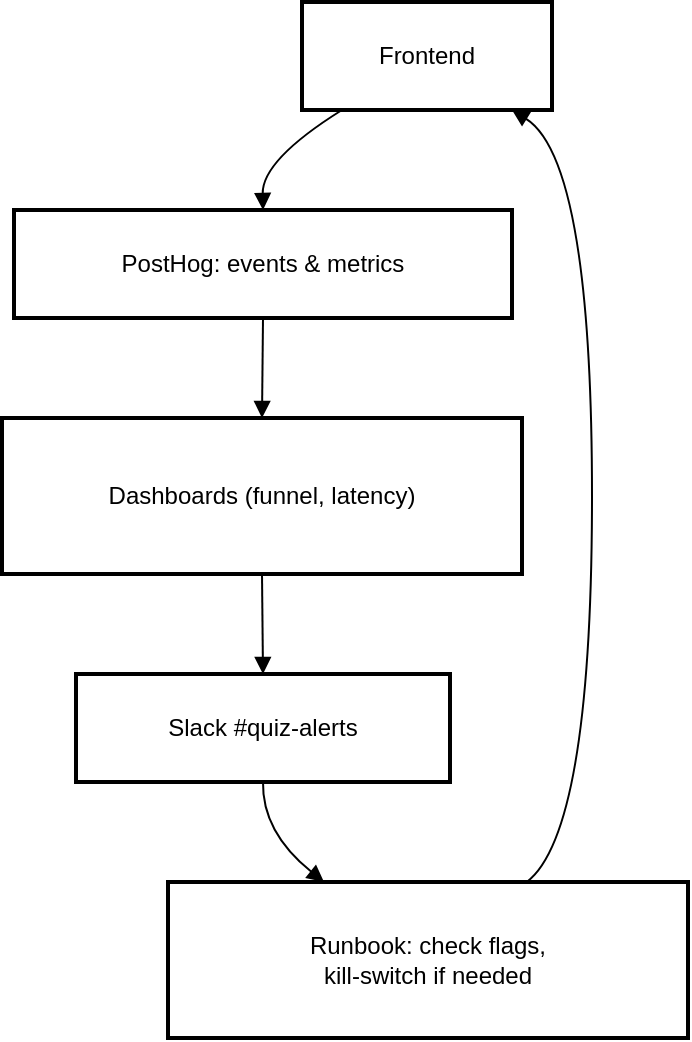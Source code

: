 <mxfile version="28.1.1">
  <diagram name="Page-1" id="XDPCsSQfRMQ0sJvshjU1">
    <mxGraphModel dx="1034" dy="666" grid="1" gridSize="10" guides="1" tooltips="1" connect="1" arrows="1" fold="1" page="1" pageScale="1" pageWidth="850" pageHeight="1100" math="0" shadow="0">
      <root>
        <mxCell id="0" />
        <mxCell id="1" parent="0" />
        <mxCell id="JsIupjtH0TNUoxmgYW-l-1" value="Frontend" style="whiteSpace=wrap;strokeWidth=2;" vertex="1" parent="1">
          <mxGeometry x="380" y="60" width="125" height="54" as="geometry" />
        </mxCell>
        <mxCell id="JsIupjtH0TNUoxmgYW-l-2" value="PostHog: events &amp; metrics" style="whiteSpace=wrap;strokeWidth=2;" vertex="1" parent="1">
          <mxGeometry x="236" y="164" width="249" height="54" as="geometry" />
        </mxCell>
        <mxCell id="JsIupjtH0TNUoxmgYW-l-3" value="Dashboards (funnel, latency)" style="whiteSpace=wrap;strokeWidth=2;" vertex="1" parent="1">
          <mxGeometry x="230" y="268" width="260" height="78" as="geometry" />
        </mxCell>
        <mxCell id="JsIupjtH0TNUoxmgYW-l-4" value="Slack #quiz-alerts" style="whiteSpace=wrap;strokeWidth=2;" vertex="1" parent="1">
          <mxGeometry x="267" y="396" width="187" height="54" as="geometry" />
        </mxCell>
        <mxCell id="JsIupjtH0TNUoxmgYW-l-5" value="Runbook: check flags,&#xa;kill-switch if needed" style="whiteSpace=wrap;strokeWidth=2;" vertex="1" parent="1">
          <mxGeometry x="313" y="500" width="260" height="78" as="geometry" />
        </mxCell>
        <mxCell id="JsIupjtH0TNUoxmgYW-l-6" value="" style="curved=1;startArrow=none;endArrow=block;exitX=0.16;exitY=1;entryX=0.5;entryY=0;rounded=0;" edge="1" parent="1" source="JsIupjtH0TNUoxmgYW-l-1" target="JsIupjtH0TNUoxmgYW-l-2">
          <mxGeometry relative="1" as="geometry">
            <Array as="points">
              <mxPoint x="360" y="139" />
            </Array>
          </mxGeometry>
        </mxCell>
        <mxCell id="JsIupjtH0TNUoxmgYW-l-7" value="" style="curved=1;startArrow=none;endArrow=block;exitX=0.5;exitY=1;entryX=0.5;entryY=0;rounded=0;" edge="1" parent="1" source="JsIupjtH0TNUoxmgYW-l-2" target="JsIupjtH0TNUoxmgYW-l-3">
          <mxGeometry relative="1" as="geometry">
            <Array as="points" />
          </mxGeometry>
        </mxCell>
        <mxCell id="JsIupjtH0TNUoxmgYW-l-8" value="" style="curved=1;startArrow=none;endArrow=block;exitX=0.5;exitY=1;entryX=0.5;entryY=0;rounded=0;" edge="1" parent="1" source="JsIupjtH0TNUoxmgYW-l-3" target="JsIupjtH0TNUoxmgYW-l-4">
          <mxGeometry relative="1" as="geometry">
            <Array as="points" />
          </mxGeometry>
        </mxCell>
        <mxCell id="JsIupjtH0TNUoxmgYW-l-9" value="" style="curved=1;startArrow=none;endArrow=block;exitX=0.5;exitY=1;entryX=0.3;entryY=0;rounded=0;" edge="1" parent="1" source="JsIupjtH0TNUoxmgYW-l-4" target="JsIupjtH0TNUoxmgYW-l-5">
          <mxGeometry relative="1" as="geometry">
            <Array as="points">
              <mxPoint x="360" y="475" />
            </Array>
          </mxGeometry>
        </mxCell>
        <mxCell id="JsIupjtH0TNUoxmgYW-l-10" value="" style="curved=1;startArrow=none;endArrow=block;exitX=0.69;exitY=0;entryX=0.84;entryY=1;rounded=0;" edge="1" parent="1" source="JsIupjtH0TNUoxmgYW-l-5" target="JsIupjtH0TNUoxmgYW-l-1">
          <mxGeometry relative="1" as="geometry">
            <Array as="points">
              <mxPoint x="525" y="475" />
              <mxPoint x="525" y="139" />
            </Array>
          </mxGeometry>
        </mxCell>
      </root>
    </mxGraphModel>
  </diagram>
</mxfile>

